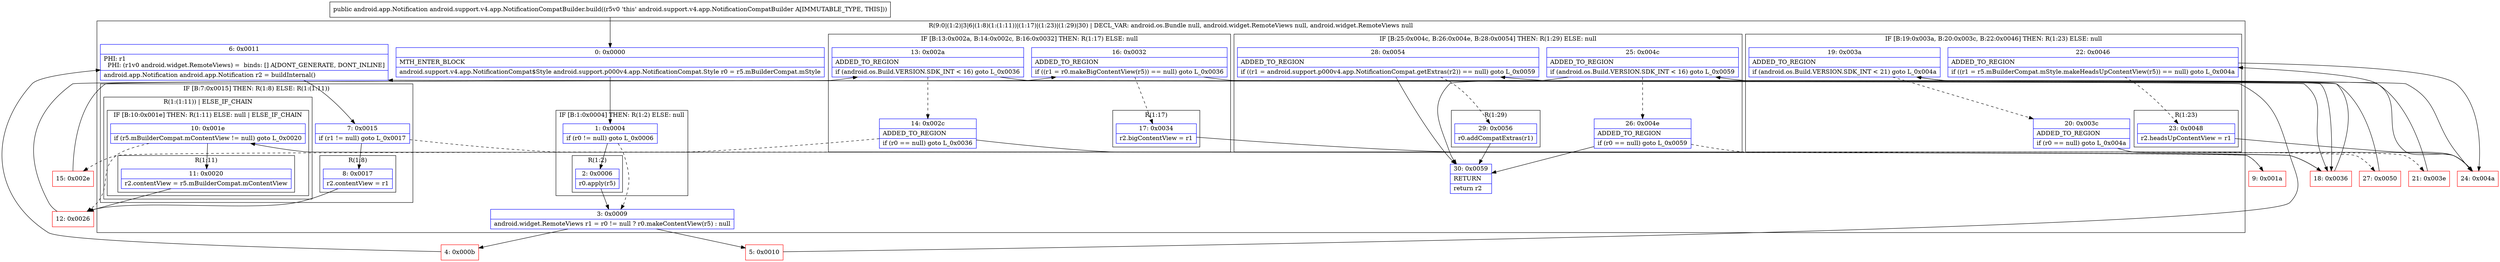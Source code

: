 digraph "CFG forandroid.support.v4.app.NotificationCompatBuilder.build()Landroid\/app\/Notification;" {
subgraph cluster_Region_1683004011 {
label = "R(9:0|(1:2)|3|6|(1:8)(1:(1:11))|(1:17)|(1:23)|(1:29)|30) | DECL_VAR: android.os.Bundle null, android.widget.RemoteViews null, android.widget.RemoteViews null\l";
node [shape=record,color=blue];
Node_0 [shape=record,label="{0\:\ 0x0000|MTH_ENTER_BLOCK\l|android.support.v4.app.NotificationCompat$Style android.support.p000v4.app.NotificationCompat.Style r0 = r5.mBuilderCompat.mStyle\l}"];
subgraph cluster_IfRegion_1102042936 {
label = "IF [B:1:0x0004] THEN: R(1:2) ELSE: null";
node [shape=record,color=blue];
Node_1 [shape=record,label="{1\:\ 0x0004|if (r0 != null) goto L_0x0006\l}"];
subgraph cluster_Region_1351383479 {
label = "R(1:2)";
node [shape=record,color=blue];
Node_2 [shape=record,label="{2\:\ 0x0006|r0.apply(r5)\l}"];
}
}
Node_3 [shape=record,label="{3\:\ 0x0009|android.widget.RemoteViews r1 = r0 != null ? r0.makeContentView(r5) : null\l}"];
Node_6 [shape=record,label="{6\:\ 0x0011|PHI: r1 \l  PHI: (r1v0 android.widget.RemoteViews) =  binds: [] A[DONT_GENERATE, DONT_INLINE]\l|android.app.Notification android.app.Notification r2 = buildInternal()\l}"];
subgraph cluster_IfRegion_2141047978 {
label = "IF [B:7:0x0015] THEN: R(1:8) ELSE: R(1:(1:11))";
node [shape=record,color=blue];
Node_7 [shape=record,label="{7\:\ 0x0015|if (r1 != null) goto L_0x0017\l}"];
subgraph cluster_Region_1683797511 {
label = "R(1:8)";
node [shape=record,color=blue];
Node_8 [shape=record,label="{8\:\ 0x0017|r2.contentView = r1\l}"];
}
subgraph cluster_Region_1783070432 {
label = "R(1:(1:11)) | ELSE_IF_CHAIN\l";
node [shape=record,color=blue];
subgraph cluster_IfRegion_356352304 {
label = "IF [B:10:0x001e] THEN: R(1:11) ELSE: null | ELSE_IF_CHAIN\l";
node [shape=record,color=blue];
Node_10 [shape=record,label="{10\:\ 0x001e|if (r5.mBuilderCompat.mContentView != null) goto L_0x0020\l}"];
subgraph cluster_Region_140011050 {
label = "R(1:11)";
node [shape=record,color=blue];
Node_11 [shape=record,label="{11\:\ 0x0020|r2.contentView = r5.mBuilderCompat.mContentView\l}"];
}
}
}
}
subgraph cluster_IfRegion_1912760456 {
label = "IF [B:13:0x002a, B:14:0x002c, B:16:0x0032] THEN: R(1:17) ELSE: null";
node [shape=record,color=blue];
Node_13 [shape=record,label="{13\:\ 0x002a|ADDED_TO_REGION\l|if (android.os.Build.VERSION.SDK_INT \< 16) goto L_0x0036\l}"];
Node_14 [shape=record,label="{14\:\ 0x002c|ADDED_TO_REGION\l|if (r0 == null) goto L_0x0036\l}"];
Node_16 [shape=record,label="{16\:\ 0x0032|ADDED_TO_REGION\l|if ((r1 = r0.makeBigContentView(r5)) == null) goto L_0x0036\l}"];
subgraph cluster_Region_1135057445 {
label = "R(1:17)";
node [shape=record,color=blue];
Node_17 [shape=record,label="{17\:\ 0x0034|r2.bigContentView = r1\l}"];
}
}
subgraph cluster_IfRegion_316749665 {
label = "IF [B:19:0x003a, B:20:0x003c, B:22:0x0046] THEN: R(1:23) ELSE: null";
node [shape=record,color=blue];
Node_19 [shape=record,label="{19\:\ 0x003a|ADDED_TO_REGION\l|if (android.os.Build.VERSION.SDK_INT \< 21) goto L_0x004a\l}"];
Node_20 [shape=record,label="{20\:\ 0x003c|ADDED_TO_REGION\l|if (r0 == null) goto L_0x004a\l}"];
Node_22 [shape=record,label="{22\:\ 0x0046|ADDED_TO_REGION\l|if ((r1 = r5.mBuilderCompat.mStyle.makeHeadsUpContentView(r5)) == null) goto L_0x004a\l}"];
subgraph cluster_Region_1380902503 {
label = "R(1:23)";
node [shape=record,color=blue];
Node_23 [shape=record,label="{23\:\ 0x0048|r2.headsUpContentView = r1\l}"];
}
}
subgraph cluster_IfRegion_759702546 {
label = "IF [B:25:0x004c, B:26:0x004e, B:28:0x0054] THEN: R(1:29) ELSE: null";
node [shape=record,color=blue];
Node_25 [shape=record,label="{25\:\ 0x004c|ADDED_TO_REGION\l|if (android.os.Build.VERSION.SDK_INT \< 16) goto L_0x0059\l}"];
Node_26 [shape=record,label="{26\:\ 0x004e|ADDED_TO_REGION\l|if (r0 == null) goto L_0x0059\l}"];
Node_28 [shape=record,label="{28\:\ 0x0054|ADDED_TO_REGION\l|if ((r1 = android.support.p000v4.app.NotificationCompat.getExtras(r2)) == null) goto L_0x0059\l}"];
subgraph cluster_Region_507158989 {
label = "R(1:29)";
node [shape=record,color=blue];
Node_29 [shape=record,label="{29\:\ 0x0056|r0.addCompatExtras(r1)\l}"];
}
}
Node_30 [shape=record,label="{30\:\ 0x0059|RETURN\l|return r2\l}"];
}
Node_4 [shape=record,color=red,label="{4\:\ 0x000b}"];
Node_5 [shape=record,color=red,label="{5\:\ 0x0010}"];
Node_9 [shape=record,color=red,label="{9\:\ 0x001a}"];
Node_12 [shape=record,color=red,label="{12\:\ 0x0026}"];
Node_15 [shape=record,color=red,label="{15\:\ 0x002e}"];
Node_18 [shape=record,color=red,label="{18\:\ 0x0036}"];
Node_21 [shape=record,color=red,label="{21\:\ 0x003e}"];
Node_24 [shape=record,color=red,label="{24\:\ 0x004a}"];
Node_27 [shape=record,color=red,label="{27\:\ 0x0050}"];
MethodNode[shape=record,label="{public android.app.Notification android.support.v4.app.NotificationCompatBuilder.build((r5v0 'this' android.support.v4.app.NotificationCompatBuilder A[IMMUTABLE_TYPE, THIS])) }"];
MethodNode -> Node_0;
Node_0 -> Node_1;
Node_1 -> Node_2;
Node_1 -> Node_3[style=dashed];
Node_2 -> Node_3;
Node_3 -> Node_4;
Node_3 -> Node_5;
Node_6 -> Node_7;
Node_7 -> Node_8;
Node_7 -> Node_9[style=dashed];
Node_8 -> Node_12;
Node_10 -> Node_11;
Node_10 -> Node_12[style=dashed];
Node_11 -> Node_12;
Node_13 -> Node_14[style=dashed];
Node_13 -> Node_18;
Node_14 -> Node_15[style=dashed];
Node_14 -> Node_18;
Node_16 -> Node_17[style=dashed];
Node_16 -> Node_18;
Node_17 -> Node_18;
Node_19 -> Node_20[style=dashed];
Node_19 -> Node_24;
Node_20 -> Node_21[style=dashed];
Node_20 -> Node_24;
Node_22 -> Node_23[style=dashed];
Node_22 -> Node_24;
Node_23 -> Node_24;
Node_25 -> Node_26[style=dashed];
Node_25 -> Node_30;
Node_26 -> Node_27[style=dashed];
Node_26 -> Node_30;
Node_28 -> Node_29[style=dashed];
Node_28 -> Node_30;
Node_29 -> Node_30;
Node_4 -> Node_6;
Node_5 -> Node_6;
Node_9 -> Node_10;
Node_12 -> Node_13;
Node_15 -> Node_16;
Node_18 -> Node_19;
Node_21 -> Node_22;
Node_24 -> Node_25;
Node_27 -> Node_28;
}

